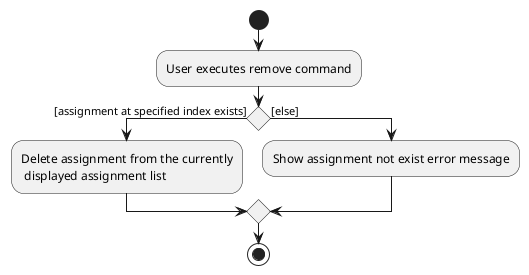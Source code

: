 @startuml
start
:User executes remove command;

'Since the beta syntax does not support placing the condition outside the
'diamond we place it as the true branch instead.


if () then ([assignment at specified index exists])
     :Delete assignment from the currently
      displayed assignment list;
else ([else])
     :Show assignment not exist error message;
endif

stop
@enduml
